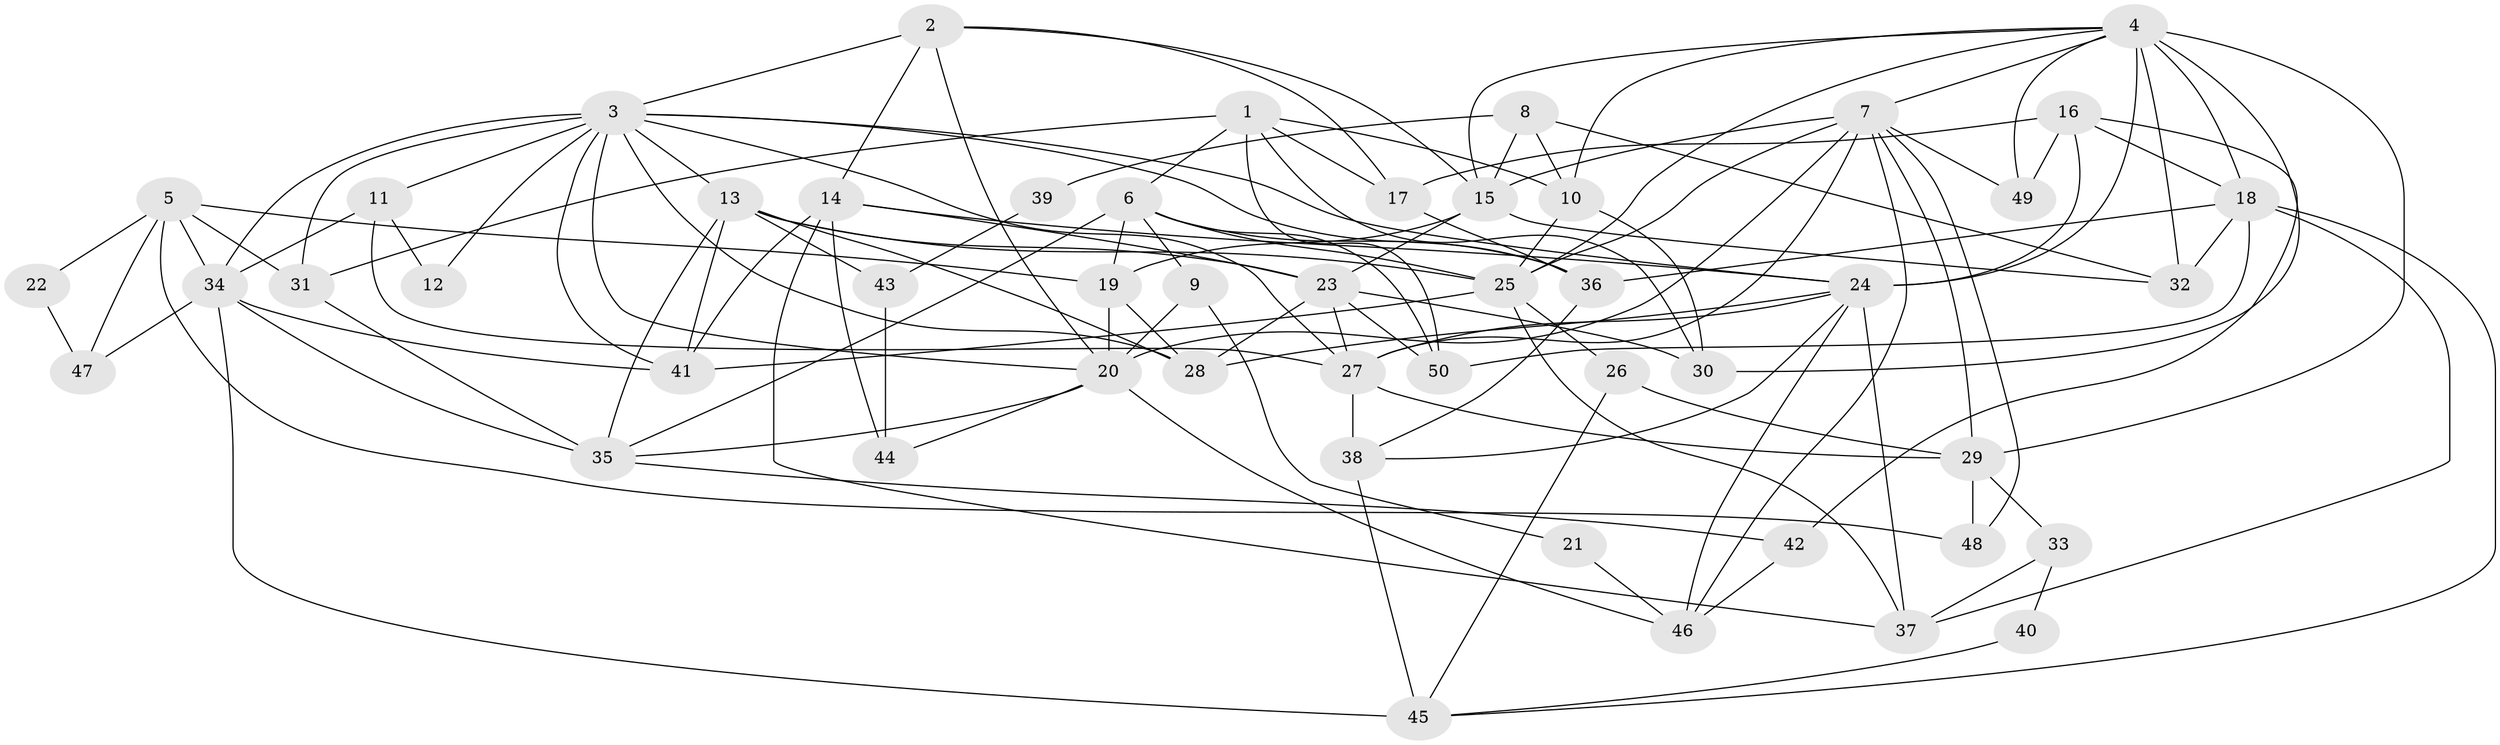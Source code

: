 // original degree distribution, {6: 0.07, 4: 0.3, 5: 0.17, 7: 0.06, 3: 0.31, 2: 0.09}
// Generated by graph-tools (version 1.1) at 2025/36/03/09/25 02:36:16]
// undirected, 50 vertices, 127 edges
graph export_dot {
graph [start="1"]
  node [color=gray90,style=filled];
  1;
  2;
  3;
  4;
  5;
  6;
  7;
  8;
  9;
  10;
  11;
  12;
  13;
  14;
  15;
  16;
  17;
  18;
  19;
  20;
  21;
  22;
  23;
  24;
  25;
  26;
  27;
  28;
  29;
  30;
  31;
  32;
  33;
  34;
  35;
  36;
  37;
  38;
  39;
  40;
  41;
  42;
  43;
  44;
  45;
  46;
  47;
  48;
  49;
  50;
  1 -- 6 [weight=1.0];
  1 -- 10 [weight=1.0];
  1 -- 17 [weight=1.0];
  1 -- 30 [weight=1.0];
  1 -- 31 [weight=1.0];
  1 -- 50 [weight=1.0];
  2 -- 3 [weight=1.0];
  2 -- 14 [weight=1.0];
  2 -- 15 [weight=1.0];
  2 -- 17 [weight=1.0];
  2 -- 20 [weight=1.0];
  3 -- 11 [weight=1.0];
  3 -- 12 [weight=1.0];
  3 -- 13 [weight=2.0];
  3 -- 20 [weight=2.0];
  3 -- 24 [weight=1.0];
  3 -- 27 [weight=1.0];
  3 -- 28 [weight=1.0];
  3 -- 31 [weight=1.0];
  3 -- 34 [weight=1.0];
  3 -- 36 [weight=1.0];
  3 -- 41 [weight=1.0];
  4 -- 7 [weight=2.0];
  4 -- 10 [weight=1.0];
  4 -- 15 [weight=1.0];
  4 -- 18 [weight=1.0];
  4 -- 24 [weight=2.0];
  4 -- 25 [weight=1.0];
  4 -- 29 [weight=1.0];
  4 -- 30 [weight=1.0];
  4 -- 32 [weight=2.0];
  4 -- 49 [weight=1.0];
  5 -- 19 [weight=1.0];
  5 -- 22 [weight=1.0];
  5 -- 31 [weight=1.0];
  5 -- 34 [weight=1.0];
  5 -- 47 [weight=1.0];
  5 -- 48 [weight=1.0];
  6 -- 9 [weight=1.0];
  6 -- 19 [weight=2.0];
  6 -- 25 [weight=1.0];
  6 -- 35 [weight=1.0];
  6 -- 36 [weight=3.0];
  6 -- 50 [weight=1.0];
  7 -- 15 [weight=1.0];
  7 -- 20 [weight=1.0];
  7 -- 25 [weight=2.0];
  7 -- 27 [weight=1.0];
  7 -- 29 [weight=1.0];
  7 -- 46 [weight=1.0];
  7 -- 48 [weight=1.0];
  7 -- 49 [weight=1.0];
  8 -- 10 [weight=1.0];
  8 -- 15 [weight=1.0];
  8 -- 32 [weight=1.0];
  8 -- 39 [weight=1.0];
  9 -- 20 [weight=1.0];
  9 -- 21 [weight=1.0];
  10 -- 25 [weight=1.0];
  10 -- 30 [weight=1.0];
  11 -- 12 [weight=1.0];
  11 -- 27 [weight=1.0];
  11 -- 34 [weight=1.0];
  13 -- 23 [weight=1.0];
  13 -- 25 [weight=1.0];
  13 -- 28 [weight=1.0];
  13 -- 35 [weight=1.0];
  13 -- 41 [weight=1.0];
  13 -- 43 [weight=1.0];
  14 -- 23 [weight=1.0];
  14 -- 24 [weight=1.0];
  14 -- 37 [weight=1.0];
  14 -- 41 [weight=1.0];
  14 -- 44 [weight=1.0];
  15 -- 19 [weight=2.0];
  15 -- 23 [weight=2.0];
  15 -- 32 [weight=1.0];
  16 -- 17 [weight=1.0];
  16 -- 18 [weight=1.0];
  16 -- 24 [weight=1.0];
  16 -- 42 [weight=1.0];
  16 -- 49 [weight=1.0];
  17 -- 36 [weight=2.0];
  18 -- 32 [weight=1.0];
  18 -- 36 [weight=1.0];
  18 -- 37 [weight=1.0];
  18 -- 45 [weight=1.0];
  18 -- 50 [weight=1.0];
  19 -- 20 [weight=2.0];
  19 -- 28 [weight=1.0];
  20 -- 35 [weight=1.0];
  20 -- 44 [weight=1.0];
  20 -- 46 [weight=1.0];
  21 -- 46 [weight=1.0];
  22 -- 47 [weight=1.0];
  23 -- 27 [weight=1.0];
  23 -- 28 [weight=1.0];
  23 -- 30 [weight=1.0];
  23 -- 50 [weight=1.0];
  24 -- 27 [weight=1.0];
  24 -- 28 [weight=1.0];
  24 -- 37 [weight=1.0];
  24 -- 38 [weight=1.0];
  24 -- 46 [weight=1.0];
  25 -- 26 [weight=1.0];
  25 -- 37 [weight=1.0];
  25 -- 41 [weight=1.0];
  26 -- 29 [weight=1.0];
  26 -- 45 [weight=1.0];
  27 -- 29 [weight=1.0];
  27 -- 38 [weight=1.0];
  29 -- 33 [weight=1.0];
  29 -- 48 [weight=1.0];
  31 -- 35 [weight=1.0];
  33 -- 37 [weight=1.0];
  33 -- 40 [weight=1.0];
  34 -- 35 [weight=1.0];
  34 -- 41 [weight=1.0];
  34 -- 45 [weight=1.0];
  34 -- 47 [weight=1.0];
  35 -- 42 [weight=1.0];
  36 -- 38 [weight=1.0];
  38 -- 45 [weight=1.0];
  39 -- 43 [weight=1.0];
  40 -- 45 [weight=1.0];
  42 -- 46 [weight=1.0];
  43 -- 44 [weight=1.0];
}
